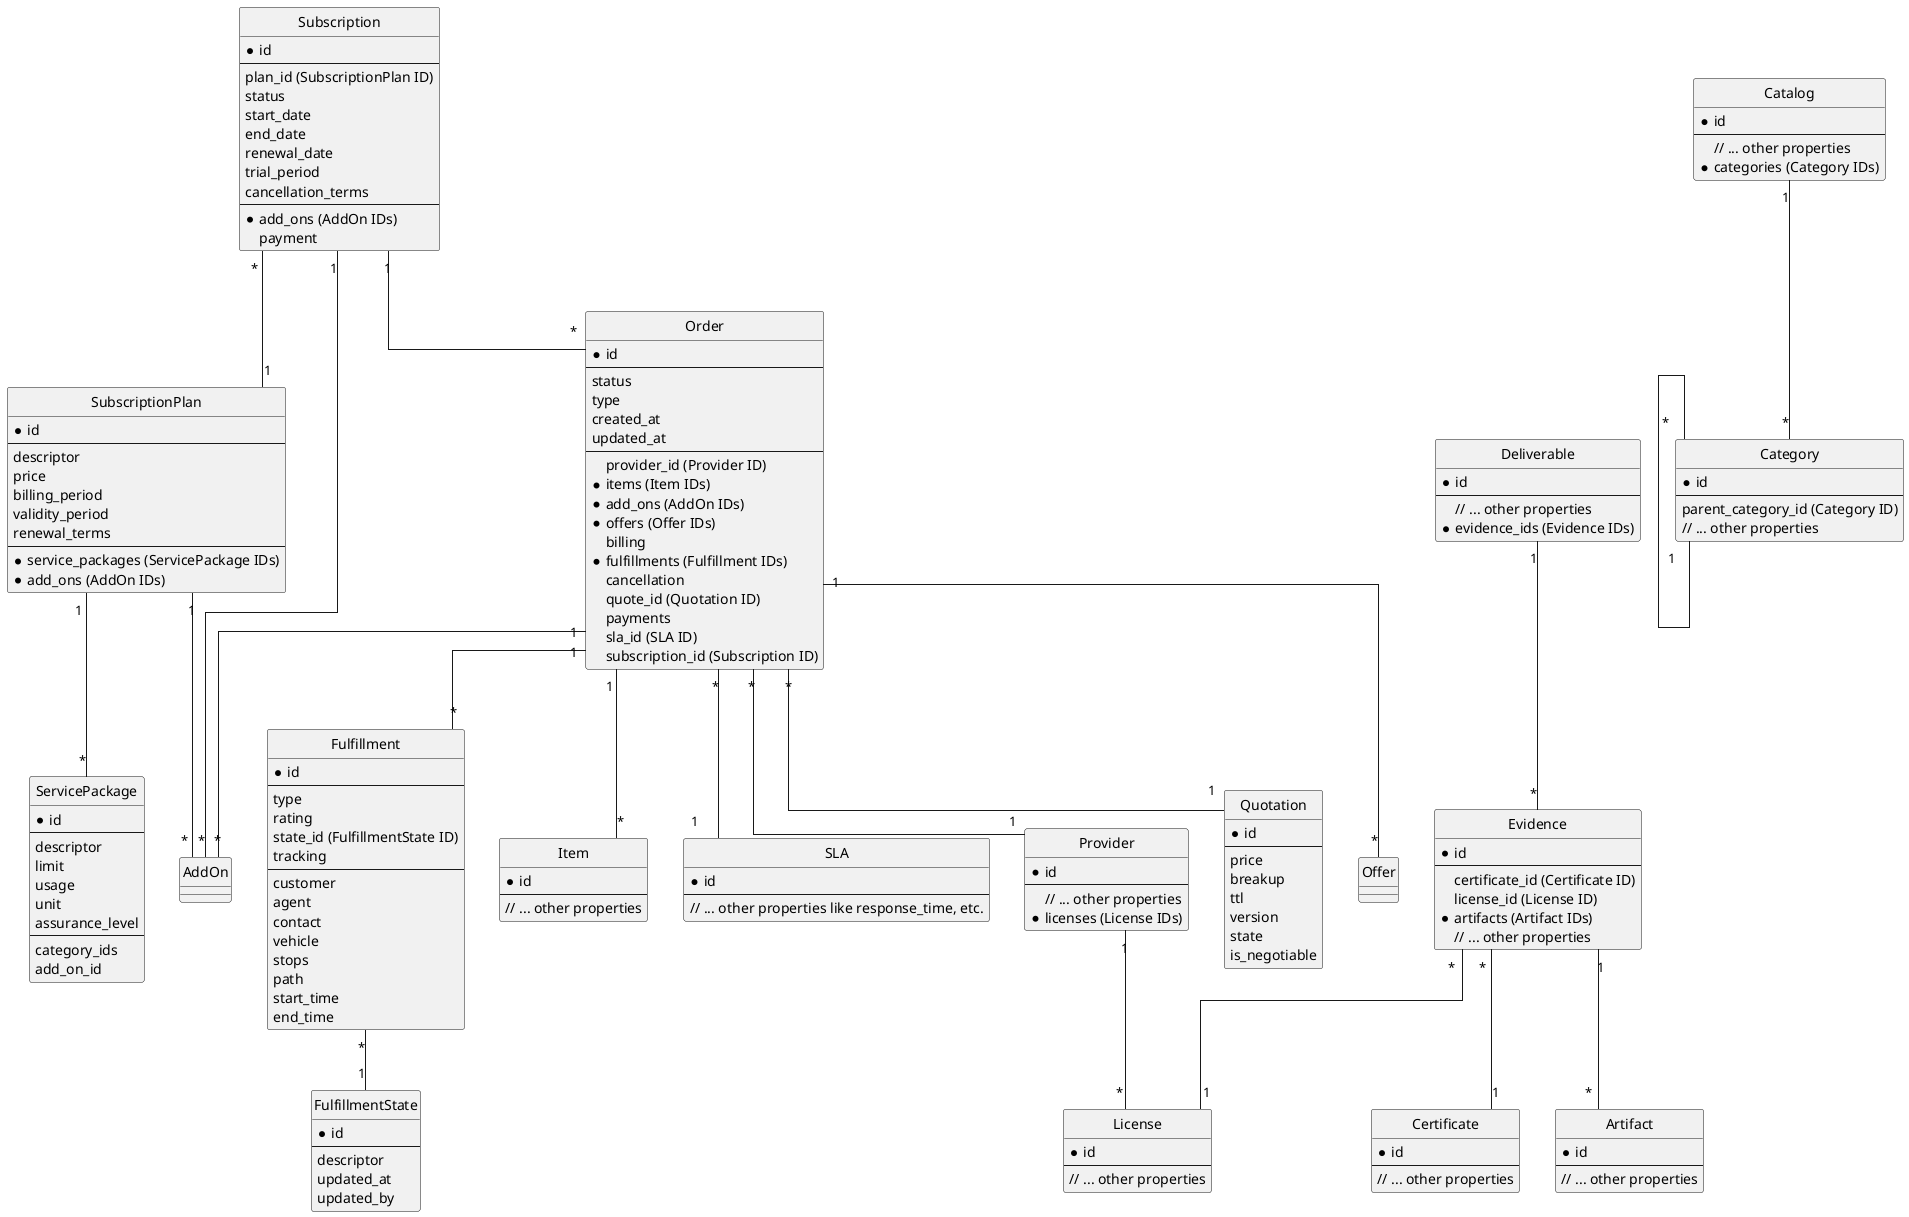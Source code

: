 @startuml
hide circle
skinparam linetype ortho

entity SubscriptionPlan {
  * id
  --
  descriptor
  price
  billing_period
  validity_period
  renewal_terms
  --
  * service_packages (ServicePackage IDs)
  * add_ons (AddOn IDs) 
}

entity ServicePackage {
  * id
  --
  descriptor
  limit
  usage
  unit
  assurance_level
  --
  category_ids
  add_on_id
}

entity Subscription {
  * id
  --
  plan_id (SubscriptionPlan ID)
  status
  start_date
  end_date
  renewal_date
  trial_period
  cancellation_terms
  --
  * add_ons (AddOn IDs)
  payment
}

entity Order {
  * id
  --
  status
  type
  created_at
  updated_at
  --
  provider_id (Provider ID)
  * items (Item IDs)
  * add_ons (AddOn IDs)
  * offers (Offer IDs)
  billing
  * fulfillments (Fulfillment IDs)
  cancellation
  quote_id (Quotation ID)
  payments
  sla_id (SLA ID)
  subscription_id (Subscription ID)
}

entity Fulfillment {
  * id
  --
  type
  rating
  state_id (FulfillmentState ID)
  tracking
  --
  customer
  agent
  contact
  vehicle
  stops
  path
  start_time
  end_time
}

entity FulfillmentState {
  * id
  --
  descriptor
  updated_at
  updated_by
}

entity Item {
  * id
  --
  // ... other properties
}

entity SLA {
  * id
  --
  // ... other properties like response_time, etc.
}

entity Provider {
  * id
  --
  // ... other properties
  * licenses (License IDs)
}

entity Quotation {
  * id
  --
  price
  breakup
  ttl
  version
  state
  is_negotiable
}

entity License {
  * id
  --
  // ... other properties
}

entity Certificate {
  * id
  --
  // ... other properties
}

entity Artifact {
  * id
  --
  // ... other properties
}

entity Evidence {
  * id
  --
  certificate_id (Certificate ID)
  license_id (License ID)
  * artifacts (Artifact IDs)
  // ... other properties
}

entity Deliverable {
  * id
  --
  // ... other properties
  * evidence_ids (Evidence IDs)
}

entity Catalog {
  * id
  --
  // ... other properties
  * categories (Category IDs)
}

entity Category {
  * id
  --
  parent_category_id (Category ID)
  // ... other properties
}


SubscriptionPlan "1" -- "*" ServicePackage
SubscriptionPlan "1" -- "*" AddOn

Subscription "1" -- "*" Order
Subscription "1" -- "*" AddOn
Subscription "*" -- "1" SubscriptionPlan

Order "1" -- "*" Fulfillment
Order "1" -- "*" Item
Order "1" -- "*" AddOn
Order "1" -- "*" Offer
Order "*" -- "1" Provider
Order "*" -- "1" SLA
Order "*" -- "1" Quotation

Fulfillment "*" -- "1" FulfillmentState

Provider "1" -- "*" License

Evidence "1" -- "*" Artifact
Evidence "*" -- "1" Certificate
Evidence "*" -- "1" License

Deliverable "1" -- "*" Evidence

Catalog "1" -- "*" Category

Category "*" -- "1" Category

@enduml
